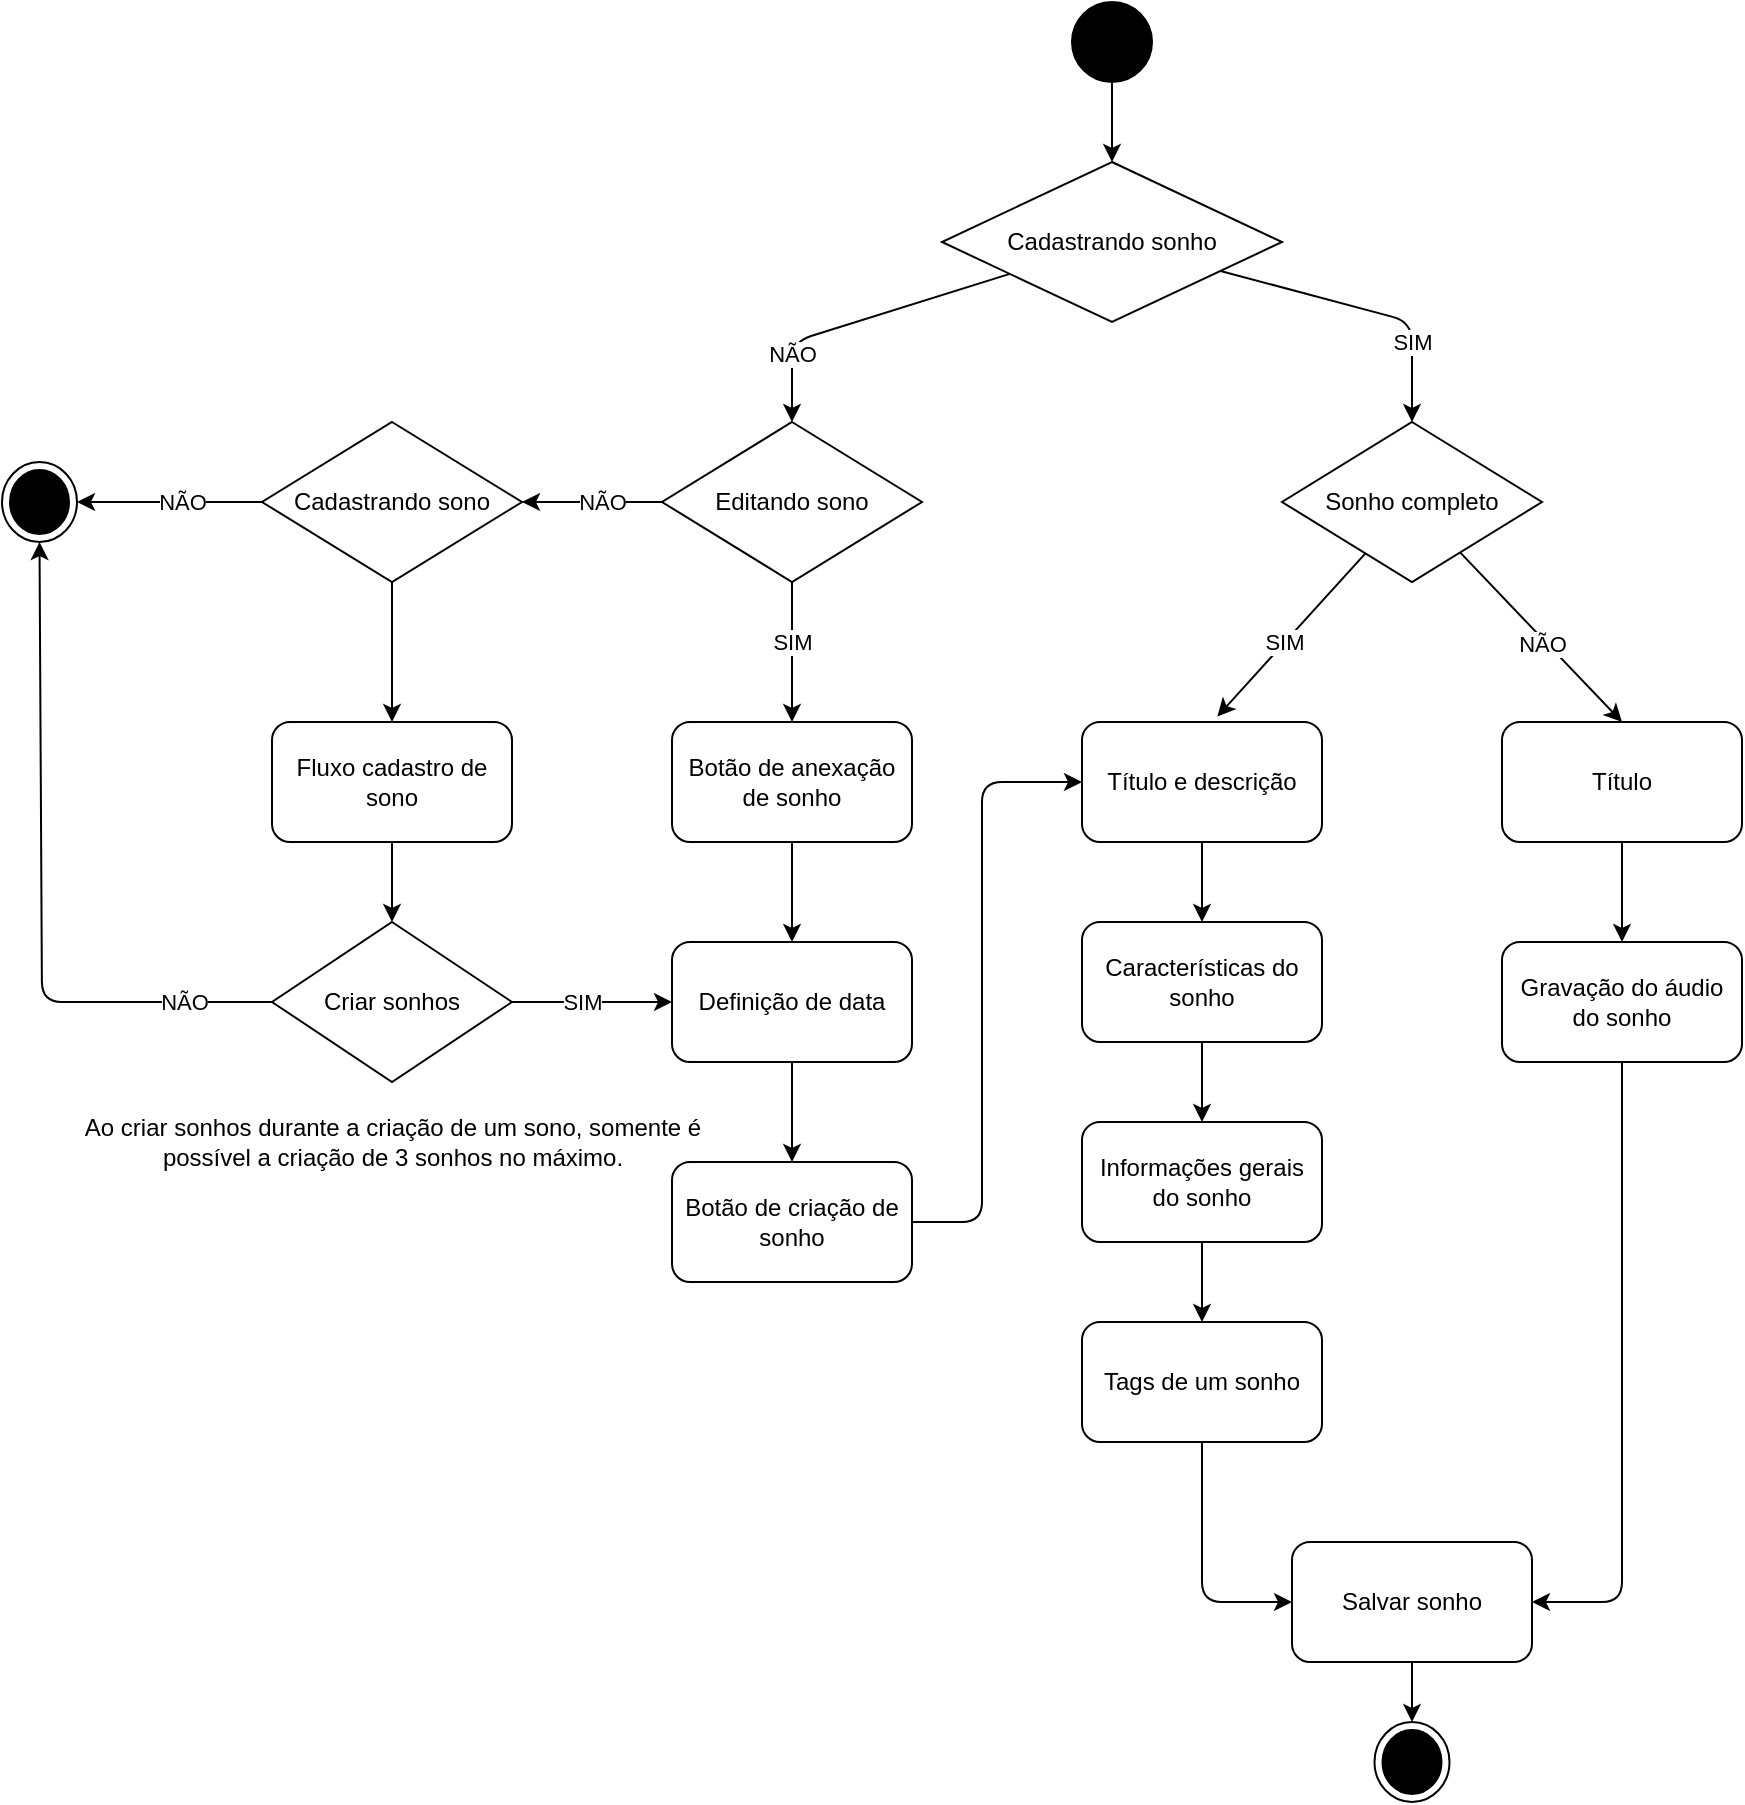 <mxfile>
    <diagram id="0QeGWSC6wRtjTbFru5JT" name="Page-1">
        <mxGraphModel dx="1629" dy="1743" grid="1" gridSize="10" guides="1" tooltips="1" connect="1" arrows="1" fold="1" page="1" pageScale="1" pageWidth="850" pageHeight="1100" math="0" shadow="0">
            <root>
                <mxCell id="0"/>
                <mxCell id="1" parent="0"/>
                <mxCell id="17" style="edgeStyle=none;html=1;entryX=0.5;entryY=0;entryDx=0;entryDy=0;" parent="1" source="2" target="15" edge="1">
                    <mxGeometry relative="1" as="geometry"/>
                </mxCell>
                <mxCell id="2" value="" style="ellipse;fillColor=strokeColor;" parent="1" vertex="1">
                    <mxGeometry x="655" y="-360" width="40" height="40" as="geometry"/>
                </mxCell>
                <mxCell id="69" style="edgeStyle=none;html=1;entryX=0;entryY=0.5;entryDx=0;entryDy=0;" parent="1" source="3" target="6" edge="1">
                    <mxGeometry relative="1" as="geometry">
                        <Array as="points">
                            <mxPoint x="610" y="250"/>
                            <mxPoint x="610" y="30"/>
                        </Array>
                    </mxGeometry>
                </mxCell>
                <mxCell id="3" value="Botão de criação de sonho" style="rounded=1;whiteSpace=wrap;html=1;" parent="1" vertex="1">
                    <mxGeometry x="455" y="220" width="120" height="60" as="geometry"/>
                </mxCell>
                <mxCell id="27" style="edgeStyle=none;html=1;entryX=0.5;entryY=0;entryDx=0;entryDy=0;" parent="1" source="6" target="12" edge="1">
                    <mxGeometry relative="1" as="geometry"/>
                </mxCell>
                <mxCell id="6" value="Título e descrição" style="rounded=1;whiteSpace=wrap;html=1;" parent="1" vertex="1">
                    <mxGeometry x="660" width="120" height="60" as="geometry"/>
                </mxCell>
                <mxCell id="28" style="edgeStyle=none;html=1;entryX=0.5;entryY=0;entryDx=0;entryDy=0;" parent="1" source="12" target="26" edge="1">
                    <mxGeometry relative="1" as="geometry"/>
                </mxCell>
                <mxCell id="12" value="Características do sonho" style="rounded=1;whiteSpace=wrap;html=1;" parent="1" vertex="1">
                    <mxGeometry x="660" y="100" width="120" height="60" as="geometry"/>
                </mxCell>
                <mxCell id="18" style="edgeStyle=none;html=1;entryX=0.5;entryY=0;entryDx=0;entryDy=0;" parent="1" source="15" target="39" edge="1">
                    <mxGeometry relative="1" as="geometry">
                        <Array as="points">
                            <mxPoint x="515" y="-190"/>
                        </Array>
                    </mxGeometry>
                </mxCell>
                <mxCell id="23" value="NÃO" style="edgeLabel;html=1;align=center;verticalAlign=middle;resizable=0;points=[];" parent="18" vertex="1" connectable="0">
                    <mxGeometry x="-0.568" y="2" relative="1" as="geometry">
                        <mxPoint x="-78" y="28" as="offset"/>
                    </mxGeometry>
                </mxCell>
                <mxCell id="46" style="edgeStyle=none;html=1;entryX=0.5;entryY=0;entryDx=0;entryDy=0;" parent="1" source="15" target="44" edge="1">
                    <mxGeometry relative="1" as="geometry">
                        <Array as="points">
                            <mxPoint x="825" y="-200"/>
                        </Array>
                    </mxGeometry>
                </mxCell>
                <mxCell id="47" value="SIM" style="edgeLabel;html=1;align=center;verticalAlign=middle;resizable=0;points=[];" parent="46" vertex="1" connectable="0">
                    <mxGeometry x="0.368" y="-1" relative="1" as="geometry">
                        <mxPoint x="1" y="7" as="offset"/>
                    </mxGeometry>
                </mxCell>
                <mxCell id="15" value="Cadastrando sonho" style="rhombus;whiteSpace=wrap;html=1;" parent="1" vertex="1">
                    <mxGeometry x="590" y="-280" width="170" height="80" as="geometry"/>
                </mxCell>
                <mxCell id="55" style="edgeStyle=none;html=1;entryX=0.5;entryY=0;entryDx=0;entryDy=0;" parent="1" source="19" target="37" edge="1">
                    <mxGeometry relative="1" as="geometry"/>
                </mxCell>
                <mxCell id="19" value="Botão de anexação de sonho" style="rounded=1;whiteSpace=wrap;html=1;" parent="1" vertex="1">
                    <mxGeometry x="455" width="120" height="60" as="geometry"/>
                </mxCell>
                <mxCell id="63" style="edgeStyle=none;html=1;entryX=0;entryY=0.5;entryDx=0;entryDy=0;" parent="1" source="25" target="30" edge="1">
                    <mxGeometry relative="1" as="geometry">
                        <Array as="points">
                            <mxPoint x="720" y="440"/>
                        </Array>
                    </mxGeometry>
                </mxCell>
                <mxCell id="25" value="Tags de um sonho" style="rounded=1;whiteSpace=wrap;html=1;" parent="1" vertex="1">
                    <mxGeometry x="660" y="300" width="120" height="60" as="geometry"/>
                </mxCell>
                <mxCell id="29" style="edgeStyle=none;html=1;entryX=0.5;entryY=0;entryDx=0;entryDy=0;" parent="1" source="26" target="25" edge="1">
                    <mxGeometry relative="1" as="geometry"/>
                </mxCell>
                <mxCell id="26" value="Informações gerais do sonho" style="rounded=1;whiteSpace=wrap;html=1;" parent="1" vertex="1">
                    <mxGeometry x="660" y="200" width="120" height="60" as="geometry"/>
                </mxCell>
                <mxCell id="70" style="edgeStyle=none;html=1;" parent="1" source="30" target="33" edge="1">
                    <mxGeometry relative="1" as="geometry"/>
                </mxCell>
                <mxCell id="30" value="Salvar sonho" style="rounded=1;whiteSpace=wrap;html=1;" parent="1" vertex="1">
                    <mxGeometry x="765" y="410" width="120" height="60" as="geometry"/>
                </mxCell>
                <mxCell id="33" value="" style="ellipse;html=1;shape=endState;fillColor=strokeColor;" parent="1" vertex="1">
                    <mxGeometry x="806.25" y="500" width="37.5" height="40" as="geometry"/>
                </mxCell>
                <mxCell id="56" style="edgeStyle=none;html=1;entryX=0.5;entryY=0;entryDx=0;entryDy=0;" parent="1" source="37" target="3" edge="1">
                    <mxGeometry relative="1" as="geometry"/>
                </mxCell>
                <mxCell id="37" value="Definição de data" style="rounded=1;whiteSpace=wrap;html=1;" parent="1" vertex="1">
                    <mxGeometry x="455" y="110" width="120" height="60" as="geometry"/>
                </mxCell>
                <mxCell id="52" style="edgeStyle=none;html=1;entryX=0.5;entryY=0;entryDx=0;entryDy=0;" parent="1" source="39" target="19" edge="1">
                    <mxGeometry relative="1" as="geometry"/>
                </mxCell>
                <mxCell id="54" value="SIM" style="edgeLabel;html=1;align=center;verticalAlign=middle;resizable=0;points=[];" parent="52" vertex="1" connectable="0">
                    <mxGeometry x="-0.429" y="1" relative="1" as="geometry">
                        <mxPoint x="-1" y="10" as="offset"/>
                    </mxGeometry>
                </mxCell>
                <mxCell id="73" style="edgeStyle=none;html=1;entryX=1;entryY=0.5;entryDx=0;entryDy=0;" parent="1" source="39" target="72" edge="1">
                    <mxGeometry relative="1" as="geometry"/>
                </mxCell>
                <mxCell id="94" value="NÃO" style="edgeLabel;html=1;align=center;verticalAlign=middle;resizable=0;points=[];" parent="73" vertex="1" connectable="0">
                    <mxGeometry x="-0.35" y="3" relative="1" as="geometry">
                        <mxPoint x="-7" y="-3" as="offset"/>
                    </mxGeometry>
                </mxCell>
                <mxCell id="39" value="Editando sono" style="rhombus;whiteSpace=wrap;html=1;" parent="1" vertex="1">
                    <mxGeometry x="450" y="-150" width="130" height="80" as="geometry"/>
                </mxCell>
                <mxCell id="58" style="edgeStyle=none;html=1;entryX=0.5;entryY=0;entryDx=0;entryDy=0;" parent="1" source="44" target="57" edge="1">
                    <mxGeometry relative="1" as="geometry"/>
                </mxCell>
                <mxCell id="67" value="NÃO" style="edgeLabel;html=1;align=center;verticalAlign=middle;resizable=0;points=[];" parent="58" vertex="1" connectable="0">
                    <mxGeometry x="-0.515" y="-1" relative="1" as="geometry">
                        <mxPoint x="22" y="24" as="offset"/>
                    </mxGeometry>
                </mxCell>
                <mxCell id="64" style="edgeStyle=none;html=1;entryX=0.564;entryY=-0.046;entryDx=0;entryDy=0;entryPerimeter=0;" parent="1" source="44" target="6" edge="1">
                    <mxGeometry relative="1" as="geometry"/>
                </mxCell>
                <mxCell id="66" value="SIM" style="edgeLabel;html=1;align=center;verticalAlign=middle;resizable=0;points=[];" parent="64" vertex="1" connectable="0">
                    <mxGeometry x="-0.448" y="-1" relative="1" as="geometry">
                        <mxPoint x="-20" y="22" as="offset"/>
                    </mxGeometry>
                </mxCell>
                <mxCell id="44" value="Sonho completo" style="rhombus;whiteSpace=wrap;html=1;" parent="1" vertex="1">
                    <mxGeometry x="760" y="-150" width="130" height="80" as="geometry"/>
                </mxCell>
                <mxCell id="61" style="edgeStyle=none;html=1;entryX=0.5;entryY=0;entryDx=0;entryDy=0;" parent="1" source="57" target="60" edge="1">
                    <mxGeometry relative="1" as="geometry"/>
                </mxCell>
                <mxCell id="57" value="Título" style="rounded=1;whiteSpace=wrap;html=1;" parent="1" vertex="1">
                    <mxGeometry x="870" width="120" height="60" as="geometry"/>
                </mxCell>
                <mxCell id="71" style="edgeStyle=none;html=1;entryX=1;entryY=0.5;entryDx=0;entryDy=0;" parent="1" source="60" target="30" edge="1">
                    <mxGeometry relative="1" as="geometry">
                        <Array as="points">
                            <mxPoint x="930" y="440"/>
                        </Array>
                    </mxGeometry>
                </mxCell>
                <mxCell id="60" value="Gravação do áudio do sonho" style="rounded=1;whiteSpace=wrap;html=1;" parent="1" vertex="1">
                    <mxGeometry x="870" y="110" width="120" height="60" as="geometry"/>
                </mxCell>
                <mxCell id="74" style="edgeStyle=none;html=1;entryX=1;entryY=0.5;entryDx=0;entryDy=0;" parent="1" source="72" target="75" edge="1">
                    <mxGeometry relative="1" as="geometry">
                        <mxPoint x="315.0" y="-200" as="targetPoint"/>
                    </mxGeometry>
                </mxCell>
                <mxCell id="82" value="NÃO" style="edgeLabel;html=1;align=center;verticalAlign=middle;resizable=0;points=[];" parent="74" vertex="1" connectable="0">
                    <mxGeometry x="-0.436" y="1" relative="1" as="geometry">
                        <mxPoint x="-14" y="-1" as="offset"/>
                    </mxGeometry>
                </mxCell>
                <mxCell id="78" style="edgeStyle=none;html=1;entryX=0.5;entryY=0;entryDx=0;entryDy=0;" parent="1" source="72" target="77" edge="1">
                    <mxGeometry relative="1" as="geometry"/>
                </mxCell>
                <mxCell id="72" value="Cadastrando sono" style="rhombus;whiteSpace=wrap;html=1;" parent="1" vertex="1">
                    <mxGeometry x="250" y="-150" width="130" height="80" as="geometry"/>
                </mxCell>
                <mxCell id="75" value="" style="ellipse;html=1;shape=endState;fillColor=strokeColor;" parent="1" vertex="1">
                    <mxGeometry x="120" y="-130" width="37.5" height="40" as="geometry"/>
                </mxCell>
                <mxCell id="85" style="edgeStyle=none;html=1;entryX=0.5;entryY=0;entryDx=0;entryDy=0;" parent="1" source="77" target="80" edge="1">
                    <mxGeometry relative="1" as="geometry"/>
                </mxCell>
                <mxCell id="77" value="Fluxo cadastro de sono" style="rounded=1;whiteSpace=wrap;html=1;" parent="1" vertex="1">
                    <mxGeometry x="255" width="120" height="60" as="geometry"/>
                </mxCell>
                <mxCell id="81" style="edgeStyle=none;html=1;entryX=0.5;entryY=1;entryDx=0;entryDy=0;" parent="1" source="80" target="75" edge="1">
                    <mxGeometry relative="1" as="geometry">
                        <Array as="points">
                            <mxPoint x="140" y="140"/>
                        </Array>
                    </mxGeometry>
                </mxCell>
                <mxCell id="84" value="NÃO" style="edgeLabel;html=1;align=center;verticalAlign=middle;resizable=0;points=[];" parent="81" vertex="1" connectable="0">
                    <mxGeometry x="-0.852" y="-2" relative="1" as="geometry">
                        <mxPoint x="-19" y="2" as="offset"/>
                    </mxGeometry>
                </mxCell>
                <mxCell id="88" style="edgeStyle=none;html=1;entryX=0;entryY=0.5;entryDx=0;entryDy=0;" parent="1" source="80" target="37" edge="1">
                    <mxGeometry relative="1" as="geometry">
                        <mxPoint x="315" y="220" as="targetPoint"/>
                    </mxGeometry>
                </mxCell>
                <mxCell id="89" value="SIM" style="edgeLabel;html=1;align=center;verticalAlign=middle;resizable=0;points=[];" parent="88" vertex="1" connectable="0">
                    <mxGeometry x="-0.436" y="1" relative="1" as="geometry">
                        <mxPoint x="12" y="1" as="offset"/>
                    </mxGeometry>
                </mxCell>
                <mxCell id="80" value="Criar sonhos" style="rhombus;whiteSpace=wrap;html=1;" parent="1" vertex="1">
                    <mxGeometry x="255" y="100" width="120" height="80" as="geometry"/>
                </mxCell>
                <mxCell id="95" value="Ao criar sonhos durante a criação de um sono, somente é&lt;br&gt;possível a criação de 3 sonhos no máximo." style="text;html=1;align=center;verticalAlign=middle;resizable=0;points=[];autosize=1;strokeColor=none;fillColor=none;" vertex="1" parent="1">
                    <mxGeometry x="150" y="190" width="330" height="40" as="geometry"/>
                </mxCell>
            </root>
        </mxGraphModel>
    </diagram>
</mxfile>